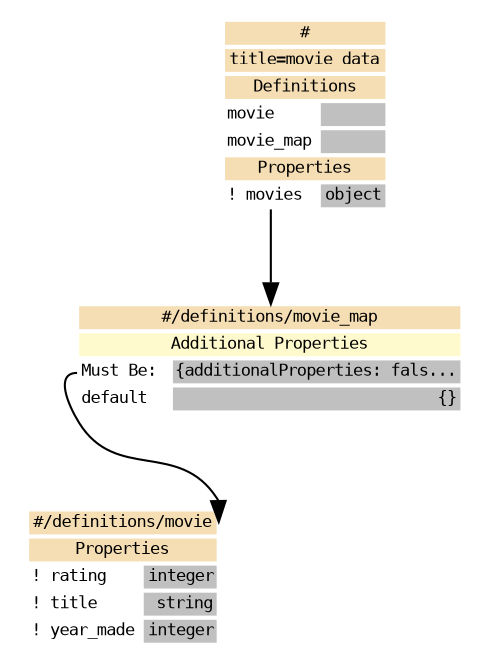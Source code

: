 digraph G {
  fontname = "Bitstream Vera Sans"
  fontsize = 8

  node [
    fontname = "Courier"
    fontsize = 8
    shape = "plaintext"
  ]

  edge [
    fontname = "Bitstream Vera Sans"
    fontsize = 8
  ]

"#" [
label =<
<table border="0" cellborder="0" cellpadding="1" bgcolor="white">
<tr><td bgcolor="wheat" align="center" colspan="2" port="@path"><font color="black">#</font></td></tr>
<tr><td bgcolor="wheat" align="center" colspan="2" port=""><font color="black">title=movie data</font></td></tr>

<tr><td bgcolor="wheat" align="center" colspan="2"><font color="black">Definitions</font></td></tr>
<tr><td align="left" port="#@movie">movie</td>movie<td bgcolor="grey" align="right"></td></tr>
<tr><td align="left" port="#@movie_map">movie_map</td>movie_map<td bgcolor="grey" align="right"></td></tr>
<tr><td bgcolor="wheat" align="center" colspan="2" port=""><font color="black">Properties</font></td></tr>
<tr><td align="left" port="@movies">! movies</td>! movies<td bgcolor="grey" align="right">object</td></tr>
</table>
>
]
"#/definitions/movie" [
label =<
<table border="0" cellborder="0" cellpadding="1" bgcolor="white">
<tr><td bgcolor="wheat" align="center" colspan="2" port="@path"><font color="black">#/definitions/movie</font></td></tr>


<tr><td bgcolor="wheat" align="center" colspan="2" port=""><font color="black">Properties</font></td></tr>
<tr><td align="left" port="@rating">! rating</td>! rating<td bgcolor="grey" align="right">integer</td></tr>
<tr><td align="left" port="@title">! title</td>! title<td bgcolor="grey" align="right">string</td></tr>
<tr><td align="left" port="@year_made">! year_made</td>! year_made<td bgcolor="grey" align="right">integer</td></tr>
</table>
>
]
"#/definitions/movie_map" [
label =<
<table border="0" cellborder="0" cellpadding="1" bgcolor="white">
<tr><td bgcolor="wheat" align="center" colspan="2" port="@path"><font color="black">#/definitions/movie_map</font></td></tr>


<tr><td bgcolor="lemonchiffon" align="center" colspan="2" port=""><font color="black">Additional Properties</font></td></tr>
<tr><td align="left" port="mustBe">Must Be: </td>Must Be: <td bgcolor="grey" align="right">{additionalProperties: fals...</td></tr>
<tr><td align="left" port="">default</td>default<td bgcolor="grey" align="right">{}</td></tr>
</table>
>
]
"#":"@movies" -> "#/definitions/movie_map":"@path";
"#/definitions/movie_map":"mustBe" -> "#/definitions/movie":"@path";


}

